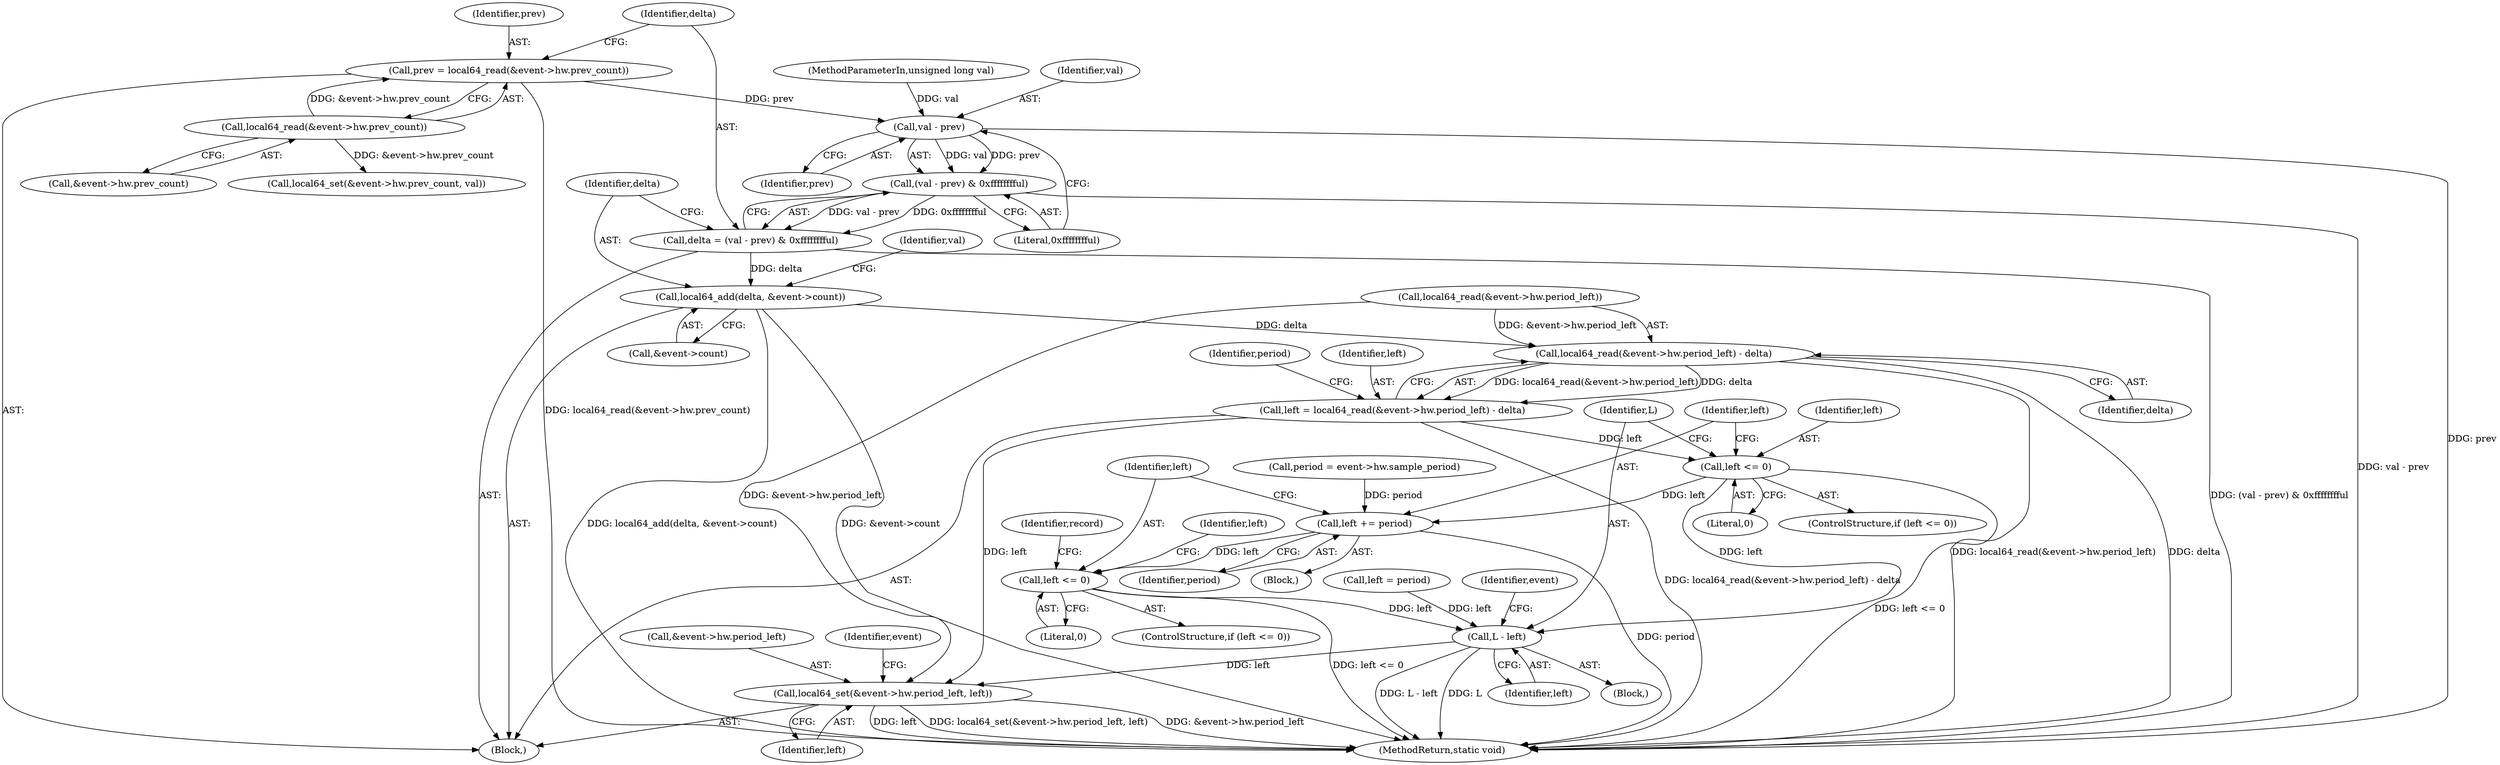 digraph "0_linux_a8b0ca17b80e92faab46ee7179ba9e99ccb61233_18@API" {
"1000140" [label="(Call,prev = local64_read(&event->hw.prev_count))"];
"1000142" [label="(Call,local64_read(&event->hw.prev_count))"];
"1000152" [label="(Call,val - prev)"];
"1000151" [label="(Call,(val - prev) & 0xfffffffful)"];
"1000149" [label="(Call,delta = (val - prev) & 0xfffffffful)"];
"1000156" [label="(Call,local64_add(delta, &event->count))"];
"1000167" [label="(Call,local64_read(&event->hw.period_left) - delta)"];
"1000165" [label="(Call,left = local64_read(&event->hw.period_left) - delta)"];
"1000180" [label="(Call,left <= 0)"];
"1000184" [label="(Call,left += period)"];
"1000188" [label="(Call,left <= 0)"];
"1000208" [label="(Call,L - left)"];
"1000226" [label="(Call,local64_set(&event->hw.period_left, left))"];
"1000226" [label="(Call,local64_set(&event->hw.period_left, left))"];
"1000189" [label="(Identifier,left)"];
"1000184" [label="(Call,left += period)"];
"1000142" [label="(Call,local64_read(&event->hw.prev_count))"];
"1000109" [label="(Call,period = event->hw.sample_period)"];
"1000182" [label="(Literal,0)"];
"1000179" [label="(ControlStructure,if (left <= 0))"];
"1000163" [label="(Identifier,val)"];
"1000235" [label="(Identifier,event)"];
"1000151" [label="(Call,(val - prev) & 0xfffffffful)"];
"1000157" [label="(Identifier,delta)"];
"1000167" [label="(Call,local64_read(&event->hw.period_left) - delta)"];
"1000180" [label="(Call,left <= 0)"];
"1000166" [label="(Identifier,left)"];
"1000178" [label="(Block,)"];
"1000141" [label="(Identifier,prev)"];
"1000191" [label="(Call,left = period)"];
"1000190" [label="(Literal,0)"];
"1000186" [label="(Identifier,period)"];
"1000208" [label="(Call,L - left)"];
"1000262" [label="(MethodReturn,static void)"];
"1000156" [label="(Call,local64_add(delta, &event->count))"];
"1000150" [label="(Identifier,delta)"];
"1000152" [label="(Call,val - prev)"];
"1000168" [label="(Call,local64_read(&event->hw.period_left))"];
"1000187" [label="(ControlStructure,if (left <= 0))"];
"1000227" [label="(Call,&event->hw.period_left)"];
"1000165" [label="(Call,left = local64_read(&event->hw.period_left) - delta)"];
"1000149" [label="(Call,delta = (val - prev) & 0xfffffffful)"];
"1000175" [label="(Identifier,delta)"];
"1000192" [label="(Identifier,left)"];
"1000183" [label="(Block,)"];
"1000158" [label="(Call,&event->count)"];
"1000195" [label="(Identifier,record)"];
"1000210" [label="(Identifier,left)"];
"1000218" [label="(Call,local64_set(&event->hw.prev_count, val))"];
"1000107" [label="(Block,)"];
"1000185" [label="(Identifier,left)"];
"1000214" [label="(Identifier,event)"];
"1000181" [label="(Identifier,left)"];
"1000177" [label="(Identifier,period)"];
"1000233" [label="(Identifier,left)"];
"1000209" [label="(Identifier,L)"];
"1000155" [label="(Literal,0xfffffffful)"];
"1000154" [label="(Identifier,prev)"];
"1000143" [label="(Call,&event->hw.prev_count)"];
"1000153" [label="(Identifier,val)"];
"1000105" [label="(MethodParameterIn,unsigned long val)"];
"1000140" [label="(Call,prev = local64_read(&event->hw.prev_count))"];
"1000188" [label="(Call,left <= 0)"];
"1000140" -> "1000107"  [label="AST: "];
"1000140" -> "1000142"  [label="CFG: "];
"1000141" -> "1000140"  [label="AST: "];
"1000142" -> "1000140"  [label="AST: "];
"1000150" -> "1000140"  [label="CFG: "];
"1000140" -> "1000262"  [label="DDG: local64_read(&event->hw.prev_count)"];
"1000142" -> "1000140"  [label="DDG: &event->hw.prev_count"];
"1000140" -> "1000152"  [label="DDG: prev"];
"1000142" -> "1000143"  [label="CFG: "];
"1000143" -> "1000142"  [label="AST: "];
"1000142" -> "1000218"  [label="DDG: &event->hw.prev_count"];
"1000152" -> "1000151"  [label="AST: "];
"1000152" -> "1000154"  [label="CFG: "];
"1000153" -> "1000152"  [label="AST: "];
"1000154" -> "1000152"  [label="AST: "];
"1000155" -> "1000152"  [label="CFG: "];
"1000152" -> "1000262"  [label="DDG: prev"];
"1000152" -> "1000151"  [label="DDG: val"];
"1000152" -> "1000151"  [label="DDG: prev"];
"1000105" -> "1000152"  [label="DDG: val"];
"1000151" -> "1000149"  [label="AST: "];
"1000151" -> "1000155"  [label="CFG: "];
"1000155" -> "1000151"  [label="AST: "];
"1000149" -> "1000151"  [label="CFG: "];
"1000151" -> "1000262"  [label="DDG: val - prev"];
"1000151" -> "1000149"  [label="DDG: val - prev"];
"1000151" -> "1000149"  [label="DDG: 0xfffffffful"];
"1000149" -> "1000107"  [label="AST: "];
"1000150" -> "1000149"  [label="AST: "];
"1000157" -> "1000149"  [label="CFG: "];
"1000149" -> "1000262"  [label="DDG: (val - prev) & 0xfffffffful"];
"1000149" -> "1000156"  [label="DDG: delta"];
"1000156" -> "1000107"  [label="AST: "];
"1000156" -> "1000158"  [label="CFG: "];
"1000157" -> "1000156"  [label="AST: "];
"1000158" -> "1000156"  [label="AST: "];
"1000163" -> "1000156"  [label="CFG: "];
"1000156" -> "1000262"  [label="DDG: local64_add(delta, &event->count)"];
"1000156" -> "1000262"  [label="DDG: &event->count"];
"1000156" -> "1000167"  [label="DDG: delta"];
"1000167" -> "1000165"  [label="AST: "];
"1000167" -> "1000175"  [label="CFG: "];
"1000168" -> "1000167"  [label="AST: "];
"1000175" -> "1000167"  [label="AST: "];
"1000165" -> "1000167"  [label="CFG: "];
"1000167" -> "1000262"  [label="DDG: local64_read(&event->hw.period_left)"];
"1000167" -> "1000262"  [label="DDG: delta"];
"1000167" -> "1000165"  [label="DDG: local64_read(&event->hw.period_left)"];
"1000167" -> "1000165"  [label="DDG: delta"];
"1000168" -> "1000167"  [label="DDG: &event->hw.period_left"];
"1000165" -> "1000107"  [label="AST: "];
"1000166" -> "1000165"  [label="AST: "];
"1000177" -> "1000165"  [label="CFG: "];
"1000165" -> "1000262"  [label="DDG: local64_read(&event->hw.period_left) - delta"];
"1000165" -> "1000180"  [label="DDG: left"];
"1000165" -> "1000226"  [label="DDG: left"];
"1000180" -> "1000179"  [label="AST: "];
"1000180" -> "1000182"  [label="CFG: "];
"1000181" -> "1000180"  [label="AST: "];
"1000182" -> "1000180"  [label="AST: "];
"1000185" -> "1000180"  [label="CFG: "];
"1000209" -> "1000180"  [label="CFG: "];
"1000180" -> "1000262"  [label="DDG: left <= 0"];
"1000180" -> "1000184"  [label="DDG: left"];
"1000180" -> "1000208"  [label="DDG: left"];
"1000184" -> "1000183"  [label="AST: "];
"1000184" -> "1000186"  [label="CFG: "];
"1000185" -> "1000184"  [label="AST: "];
"1000186" -> "1000184"  [label="AST: "];
"1000189" -> "1000184"  [label="CFG: "];
"1000184" -> "1000262"  [label="DDG: period"];
"1000109" -> "1000184"  [label="DDG: period"];
"1000184" -> "1000188"  [label="DDG: left"];
"1000188" -> "1000187"  [label="AST: "];
"1000188" -> "1000190"  [label="CFG: "];
"1000189" -> "1000188"  [label="AST: "];
"1000190" -> "1000188"  [label="AST: "];
"1000192" -> "1000188"  [label="CFG: "];
"1000195" -> "1000188"  [label="CFG: "];
"1000188" -> "1000262"  [label="DDG: left <= 0"];
"1000188" -> "1000208"  [label="DDG: left"];
"1000208" -> "1000178"  [label="AST: "];
"1000208" -> "1000210"  [label="CFG: "];
"1000209" -> "1000208"  [label="AST: "];
"1000210" -> "1000208"  [label="AST: "];
"1000214" -> "1000208"  [label="CFG: "];
"1000208" -> "1000262"  [label="DDG: L"];
"1000208" -> "1000262"  [label="DDG: L - left"];
"1000191" -> "1000208"  [label="DDG: left"];
"1000208" -> "1000226"  [label="DDG: left"];
"1000226" -> "1000107"  [label="AST: "];
"1000226" -> "1000233"  [label="CFG: "];
"1000227" -> "1000226"  [label="AST: "];
"1000233" -> "1000226"  [label="AST: "];
"1000235" -> "1000226"  [label="CFG: "];
"1000226" -> "1000262"  [label="DDG: &event->hw.period_left"];
"1000226" -> "1000262"  [label="DDG: left"];
"1000226" -> "1000262"  [label="DDG: local64_set(&event->hw.period_left, left)"];
"1000168" -> "1000226"  [label="DDG: &event->hw.period_left"];
}

